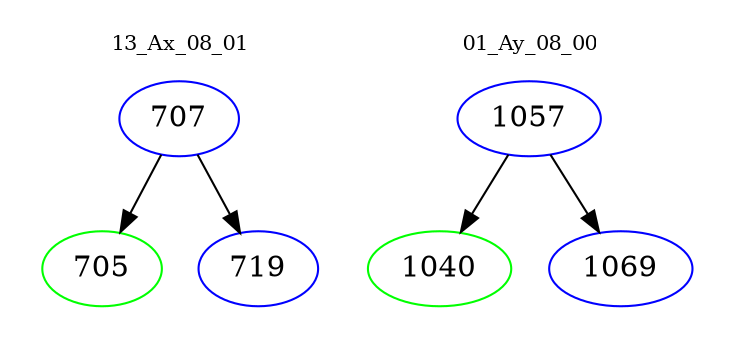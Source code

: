 digraph{
subgraph cluster_0 {
color = white
label = "13_Ax_08_01";
fontsize=10;
T0_707 [label="707", color="blue"]
T0_707 -> T0_705 [color="black"]
T0_705 [label="705", color="green"]
T0_707 -> T0_719 [color="black"]
T0_719 [label="719", color="blue"]
}
subgraph cluster_1 {
color = white
label = "01_Ay_08_00";
fontsize=10;
T1_1057 [label="1057", color="blue"]
T1_1057 -> T1_1040 [color="black"]
T1_1040 [label="1040", color="green"]
T1_1057 -> T1_1069 [color="black"]
T1_1069 [label="1069", color="blue"]
}
}
